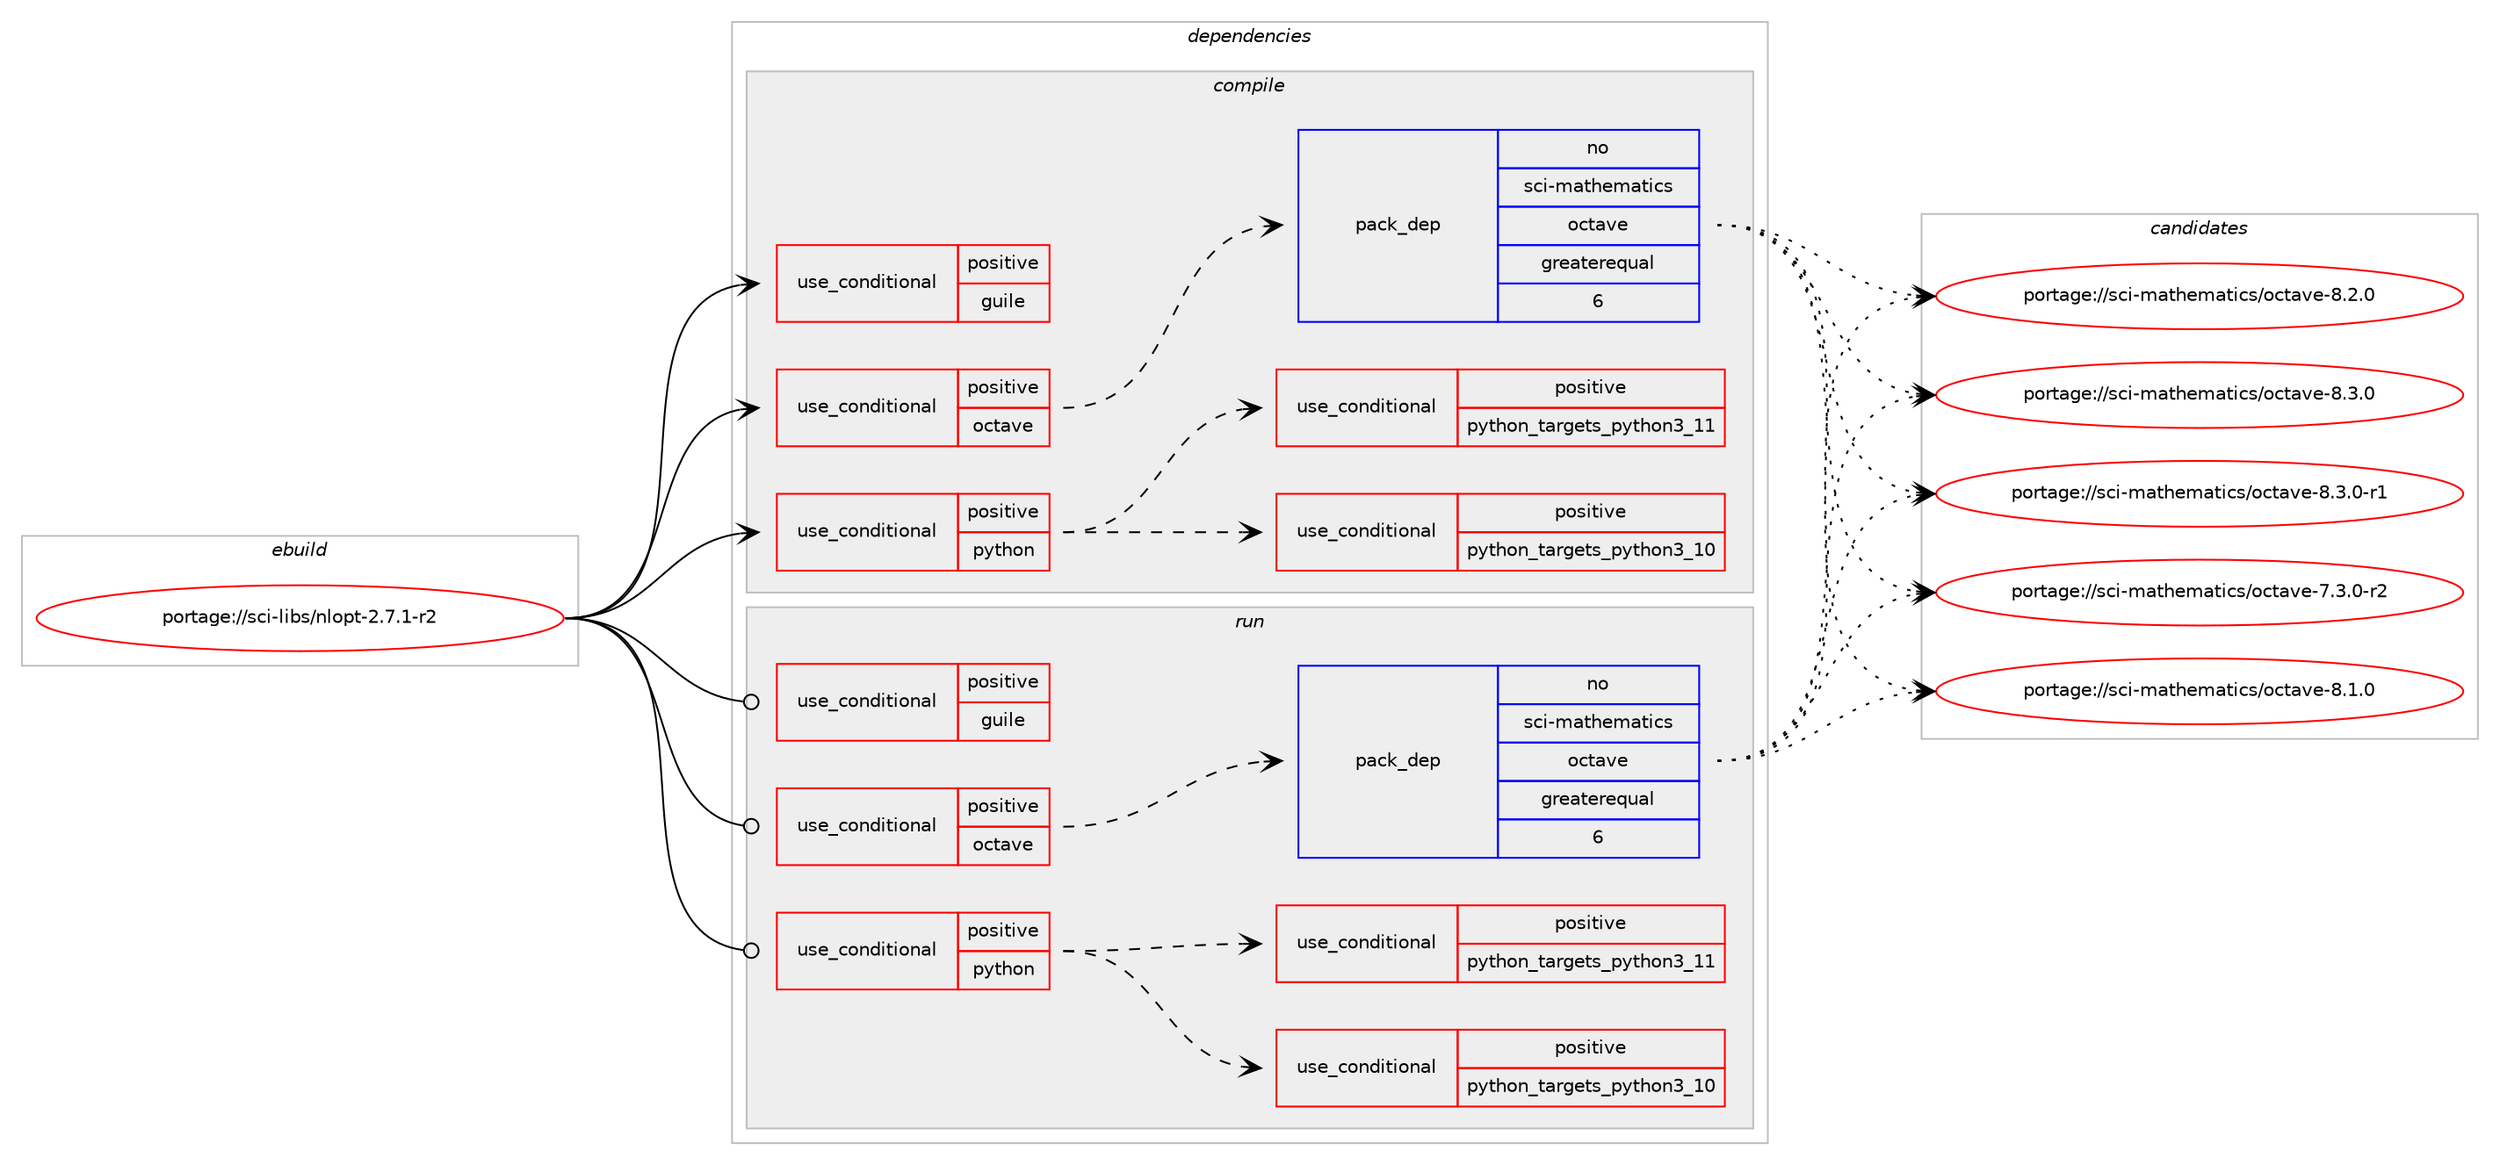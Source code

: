 digraph prolog {

# *************
# Graph options
# *************

newrank=true;
concentrate=true;
compound=true;
graph [rankdir=LR,fontname=Helvetica,fontsize=10,ranksep=1.5];#, ranksep=2.5, nodesep=0.2];
edge  [arrowhead=vee];
node  [fontname=Helvetica,fontsize=10];

# **********
# The ebuild
# **********

subgraph cluster_leftcol {
color=gray;
rank=same;
label=<<i>ebuild</i>>;
id [label="portage://sci-libs/nlopt-2.7.1-r2", color=red, width=4, href="../sci-libs/nlopt-2.7.1-r2.svg"];
}

# ****************
# The dependencies
# ****************

subgraph cluster_midcol {
color=gray;
label=<<i>dependencies</i>>;
subgraph cluster_compile {
fillcolor="#eeeeee";
style=filled;
label=<<i>compile</i>>;
subgraph cond9583 {
dependency14155 [label=<<TABLE BORDER="0" CELLBORDER="1" CELLSPACING="0" CELLPADDING="4"><TR><TD ROWSPAN="3" CELLPADDING="10">use_conditional</TD></TR><TR><TD>positive</TD></TR><TR><TD>guile</TD></TR></TABLE>>, shape=none, color=red];
# *** BEGIN UNKNOWN DEPENDENCY TYPE (TODO) ***
# dependency14155 -> package_dependency(portage://sci-libs/nlopt-2.7.1-r2,install,no,dev-scheme,guile,none,[,,],any_different_slot,[])
# *** END UNKNOWN DEPENDENCY TYPE (TODO) ***

}
id:e -> dependency14155:w [weight=20,style="solid",arrowhead="vee"];
subgraph cond9584 {
dependency14156 [label=<<TABLE BORDER="0" CELLBORDER="1" CELLSPACING="0" CELLPADDING="4"><TR><TD ROWSPAN="3" CELLPADDING="10">use_conditional</TD></TR><TR><TD>positive</TD></TR><TR><TD>octave</TD></TR></TABLE>>, shape=none, color=red];
subgraph pack4425 {
dependency14157 [label=<<TABLE BORDER="0" CELLBORDER="1" CELLSPACING="0" CELLPADDING="4" WIDTH="220"><TR><TD ROWSPAN="6" CELLPADDING="30">pack_dep</TD></TR><TR><TD WIDTH="110">no</TD></TR><TR><TD>sci-mathematics</TD></TR><TR><TD>octave</TD></TR><TR><TD>greaterequal</TD></TR><TR><TD>6</TD></TR></TABLE>>, shape=none, color=blue];
}
dependency14156:e -> dependency14157:w [weight=20,style="dashed",arrowhead="vee"];
}
id:e -> dependency14156:w [weight=20,style="solid",arrowhead="vee"];
subgraph cond9585 {
dependency14158 [label=<<TABLE BORDER="0" CELLBORDER="1" CELLSPACING="0" CELLPADDING="4"><TR><TD ROWSPAN="3" CELLPADDING="10">use_conditional</TD></TR><TR><TD>positive</TD></TR><TR><TD>python</TD></TR></TABLE>>, shape=none, color=red];
subgraph cond9586 {
dependency14159 [label=<<TABLE BORDER="0" CELLBORDER="1" CELLSPACING="0" CELLPADDING="4"><TR><TD ROWSPAN="3" CELLPADDING="10">use_conditional</TD></TR><TR><TD>positive</TD></TR><TR><TD>python_targets_python3_10</TD></TR></TABLE>>, shape=none, color=red];
# *** BEGIN UNKNOWN DEPENDENCY TYPE (TODO) ***
# dependency14159 -> package_dependency(portage://sci-libs/nlopt-2.7.1-r2,install,no,dev-lang,python,none,[,,],[slot(3.10)],[])
# *** END UNKNOWN DEPENDENCY TYPE (TODO) ***

}
dependency14158:e -> dependency14159:w [weight=20,style="dashed",arrowhead="vee"];
subgraph cond9587 {
dependency14160 [label=<<TABLE BORDER="0" CELLBORDER="1" CELLSPACING="0" CELLPADDING="4"><TR><TD ROWSPAN="3" CELLPADDING="10">use_conditional</TD></TR><TR><TD>positive</TD></TR><TR><TD>python_targets_python3_11</TD></TR></TABLE>>, shape=none, color=red];
# *** BEGIN UNKNOWN DEPENDENCY TYPE (TODO) ***
# dependency14160 -> package_dependency(portage://sci-libs/nlopt-2.7.1-r2,install,no,dev-lang,python,none,[,,],[slot(3.11)],[])
# *** END UNKNOWN DEPENDENCY TYPE (TODO) ***

}
dependency14158:e -> dependency14160:w [weight=20,style="dashed",arrowhead="vee"];
# *** BEGIN UNKNOWN DEPENDENCY TYPE (TODO) ***
# dependency14158 -> package_dependency(portage://sci-libs/nlopt-2.7.1-r2,install,no,dev-python,numpy,none,[,,],[],[use(optenable(python_targets_python3_10),negative),use(optenable(python_targets_python3_11),negative)])
# *** END UNKNOWN DEPENDENCY TYPE (TODO) ***

}
id:e -> dependency14158:w [weight=20,style="solid",arrowhead="vee"];
}
subgraph cluster_compileandrun {
fillcolor="#eeeeee";
style=filled;
label=<<i>compile and run</i>>;
}
subgraph cluster_run {
fillcolor="#eeeeee";
style=filled;
label=<<i>run</i>>;
subgraph cond9588 {
dependency14161 [label=<<TABLE BORDER="0" CELLBORDER="1" CELLSPACING="0" CELLPADDING="4"><TR><TD ROWSPAN="3" CELLPADDING="10">use_conditional</TD></TR><TR><TD>positive</TD></TR><TR><TD>guile</TD></TR></TABLE>>, shape=none, color=red];
# *** BEGIN UNKNOWN DEPENDENCY TYPE (TODO) ***
# dependency14161 -> package_dependency(portage://sci-libs/nlopt-2.7.1-r2,run,no,dev-scheme,guile,none,[,,],any_different_slot,[])
# *** END UNKNOWN DEPENDENCY TYPE (TODO) ***

}
id:e -> dependency14161:w [weight=20,style="solid",arrowhead="odot"];
subgraph cond9589 {
dependency14162 [label=<<TABLE BORDER="0" CELLBORDER="1" CELLSPACING="0" CELLPADDING="4"><TR><TD ROWSPAN="3" CELLPADDING="10">use_conditional</TD></TR><TR><TD>positive</TD></TR><TR><TD>octave</TD></TR></TABLE>>, shape=none, color=red];
subgraph pack4426 {
dependency14163 [label=<<TABLE BORDER="0" CELLBORDER="1" CELLSPACING="0" CELLPADDING="4" WIDTH="220"><TR><TD ROWSPAN="6" CELLPADDING="30">pack_dep</TD></TR><TR><TD WIDTH="110">no</TD></TR><TR><TD>sci-mathematics</TD></TR><TR><TD>octave</TD></TR><TR><TD>greaterequal</TD></TR><TR><TD>6</TD></TR></TABLE>>, shape=none, color=blue];
}
dependency14162:e -> dependency14163:w [weight=20,style="dashed",arrowhead="vee"];
}
id:e -> dependency14162:w [weight=20,style="solid",arrowhead="odot"];
subgraph cond9590 {
dependency14164 [label=<<TABLE BORDER="0" CELLBORDER="1" CELLSPACING="0" CELLPADDING="4"><TR><TD ROWSPAN="3" CELLPADDING="10">use_conditional</TD></TR><TR><TD>positive</TD></TR><TR><TD>python</TD></TR></TABLE>>, shape=none, color=red];
subgraph cond9591 {
dependency14165 [label=<<TABLE BORDER="0" CELLBORDER="1" CELLSPACING="0" CELLPADDING="4"><TR><TD ROWSPAN="3" CELLPADDING="10">use_conditional</TD></TR><TR><TD>positive</TD></TR><TR><TD>python_targets_python3_10</TD></TR></TABLE>>, shape=none, color=red];
# *** BEGIN UNKNOWN DEPENDENCY TYPE (TODO) ***
# dependency14165 -> package_dependency(portage://sci-libs/nlopt-2.7.1-r2,run,no,dev-lang,python,none,[,,],[slot(3.10)],[])
# *** END UNKNOWN DEPENDENCY TYPE (TODO) ***

}
dependency14164:e -> dependency14165:w [weight=20,style="dashed",arrowhead="vee"];
subgraph cond9592 {
dependency14166 [label=<<TABLE BORDER="0" CELLBORDER="1" CELLSPACING="0" CELLPADDING="4"><TR><TD ROWSPAN="3" CELLPADDING="10">use_conditional</TD></TR><TR><TD>positive</TD></TR><TR><TD>python_targets_python3_11</TD></TR></TABLE>>, shape=none, color=red];
# *** BEGIN UNKNOWN DEPENDENCY TYPE (TODO) ***
# dependency14166 -> package_dependency(portage://sci-libs/nlopt-2.7.1-r2,run,no,dev-lang,python,none,[,,],[slot(3.11)],[])
# *** END UNKNOWN DEPENDENCY TYPE (TODO) ***

}
dependency14164:e -> dependency14166:w [weight=20,style="dashed",arrowhead="vee"];
# *** BEGIN UNKNOWN DEPENDENCY TYPE (TODO) ***
# dependency14164 -> package_dependency(portage://sci-libs/nlopt-2.7.1-r2,run,no,dev-python,numpy,none,[,,],[],[use(optenable(python_targets_python3_10),negative),use(optenable(python_targets_python3_11),negative)])
# *** END UNKNOWN DEPENDENCY TYPE (TODO) ***

}
id:e -> dependency14164:w [weight=20,style="solid",arrowhead="odot"];
}
}

# **************
# The candidates
# **************

subgraph cluster_choices {
rank=same;
color=gray;
label=<<i>candidates</i>>;

subgraph choice4425 {
color=black;
nodesep=1;
choice11599105451099711610410110997116105991154711199116971181014555465146484511450 [label="portage://sci-mathematics/octave-7.3.0-r2", color=red, width=4,href="../sci-mathematics/octave-7.3.0-r2.svg"];
choice1159910545109971161041011099711610599115471119911697118101455646494648 [label="portage://sci-mathematics/octave-8.1.0", color=red, width=4,href="../sci-mathematics/octave-8.1.0.svg"];
choice1159910545109971161041011099711610599115471119911697118101455646504648 [label="portage://sci-mathematics/octave-8.2.0", color=red, width=4,href="../sci-mathematics/octave-8.2.0.svg"];
choice1159910545109971161041011099711610599115471119911697118101455646514648 [label="portage://sci-mathematics/octave-8.3.0", color=red, width=4,href="../sci-mathematics/octave-8.3.0.svg"];
choice11599105451099711610410110997116105991154711199116971181014556465146484511449 [label="portage://sci-mathematics/octave-8.3.0-r1", color=red, width=4,href="../sci-mathematics/octave-8.3.0-r1.svg"];
dependency14157:e -> choice11599105451099711610410110997116105991154711199116971181014555465146484511450:w [style=dotted,weight="100"];
dependency14157:e -> choice1159910545109971161041011099711610599115471119911697118101455646494648:w [style=dotted,weight="100"];
dependency14157:e -> choice1159910545109971161041011099711610599115471119911697118101455646504648:w [style=dotted,weight="100"];
dependency14157:e -> choice1159910545109971161041011099711610599115471119911697118101455646514648:w [style=dotted,weight="100"];
dependency14157:e -> choice11599105451099711610410110997116105991154711199116971181014556465146484511449:w [style=dotted,weight="100"];
}
subgraph choice4426 {
color=black;
nodesep=1;
choice11599105451099711610410110997116105991154711199116971181014555465146484511450 [label="portage://sci-mathematics/octave-7.3.0-r2", color=red, width=4,href="../sci-mathematics/octave-7.3.0-r2.svg"];
choice1159910545109971161041011099711610599115471119911697118101455646494648 [label="portage://sci-mathematics/octave-8.1.0", color=red, width=4,href="../sci-mathematics/octave-8.1.0.svg"];
choice1159910545109971161041011099711610599115471119911697118101455646504648 [label="portage://sci-mathematics/octave-8.2.0", color=red, width=4,href="../sci-mathematics/octave-8.2.0.svg"];
choice1159910545109971161041011099711610599115471119911697118101455646514648 [label="portage://sci-mathematics/octave-8.3.0", color=red, width=4,href="../sci-mathematics/octave-8.3.0.svg"];
choice11599105451099711610410110997116105991154711199116971181014556465146484511449 [label="portage://sci-mathematics/octave-8.3.0-r1", color=red, width=4,href="../sci-mathematics/octave-8.3.0-r1.svg"];
dependency14163:e -> choice11599105451099711610410110997116105991154711199116971181014555465146484511450:w [style=dotted,weight="100"];
dependency14163:e -> choice1159910545109971161041011099711610599115471119911697118101455646494648:w [style=dotted,weight="100"];
dependency14163:e -> choice1159910545109971161041011099711610599115471119911697118101455646504648:w [style=dotted,weight="100"];
dependency14163:e -> choice1159910545109971161041011099711610599115471119911697118101455646514648:w [style=dotted,weight="100"];
dependency14163:e -> choice11599105451099711610410110997116105991154711199116971181014556465146484511449:w [style=dotted,weight="100"];
}
}

}
